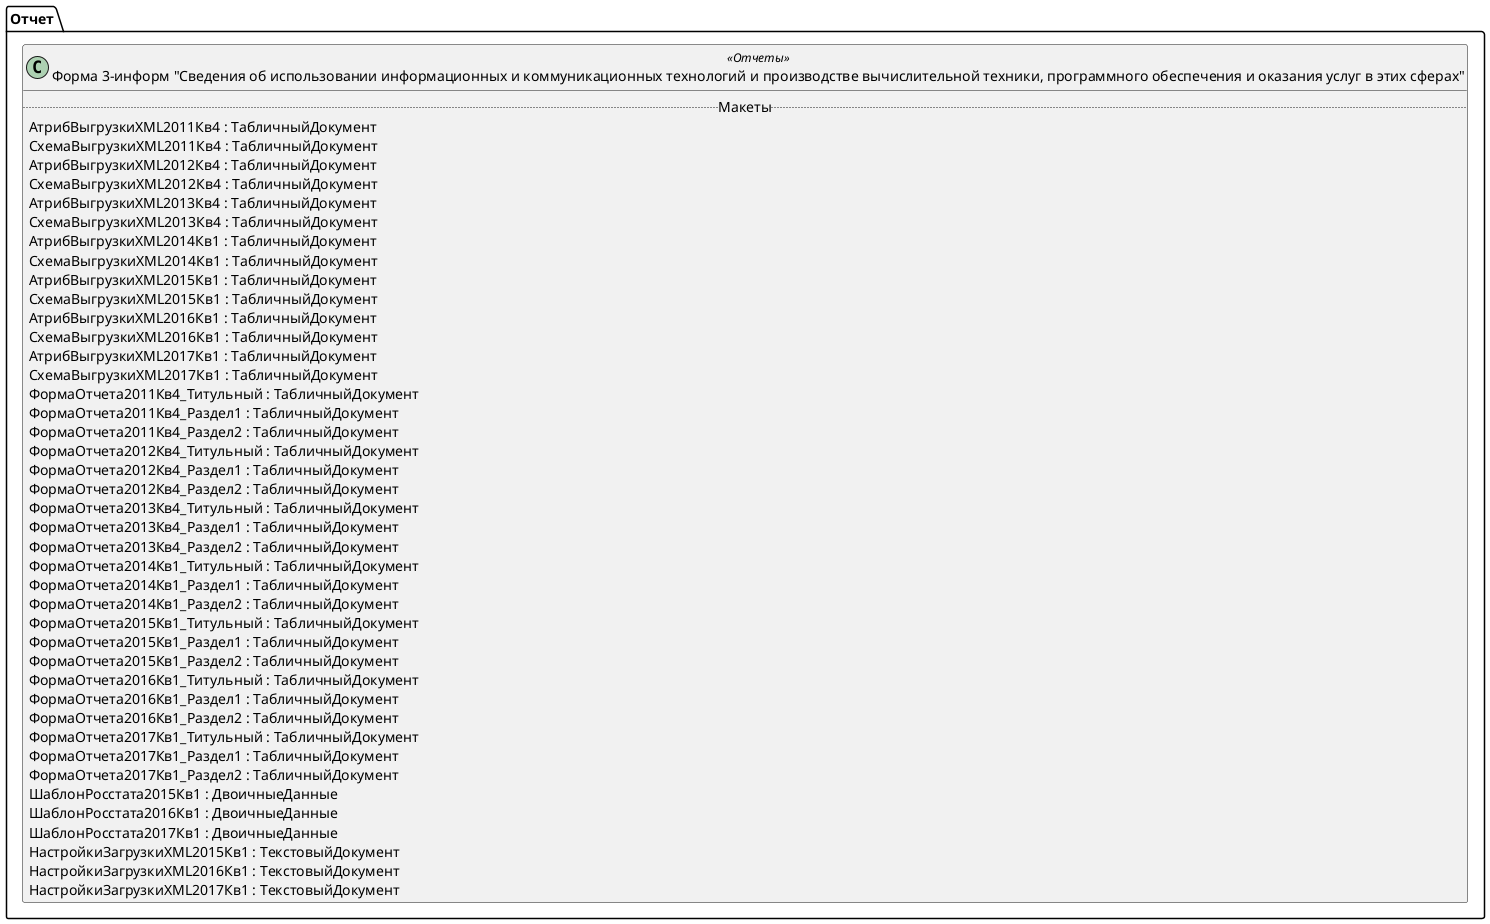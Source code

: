 ﻿@startuml РегламентированныйОтчетСтатистикаФорма3Информ
'!include templates.wsd
'..\include templates.wsd
class Отчет.РегламентированныйОтчетСтатистикаФорма3Информ as "Форма 3-информ "Сведения об использовании информационных и коммуникационных технологий и производстве вычислительной техники, программного обеспечения и оказания услуг в этих сферах"" <<Отчеты>>
{
..Макеты..
АтрибВыгрузкиXML2011Кв4 : ТабличныйДокумент
СхемаВыгрузкиXML2011Кв4 : ТабличныйДокумент
АтрибВыгрузкиXML2012Кв4 : ТабличныйДокумент
СхемаВыгрузкиXML2012Кв4 : ТабличныйДокумент
АтрибВыгрузкиXML2013Кв4 : ТабличныйДокумент
СхемаВыгрузкиXML2013Кв4 : ТабличныйДокумент
АтрибВыгрузкиXML2014Кв1 : ТабличныйДокумент
СхемаВыгрузкиXML2014Кв1 : ТабличныйДокумент
АтрибВыгрузкиXML2015Кв1 : ТабличныйДокумент
СхемаВыгрузкиXML2015Кв1 : ТабличныйДокумент
АтрибВыгрузкиXML2016Кв1 : ТабличныйДокумент
СхемаВыгрузкиXML2016Кв1 : ТабличныйДокумент
АтрибВыгрузкиXML2017Кв1 : ТабличныйДокумент
СхемаВыгрузкиXML2017Кв1 : ТабличныйДокумент
ФормаОтчета2011Кв4_Титульный : ТабличныйДокумент
ФормаОтчета2011Кв4_Раздел1 : ТабличныйДокумент
ФормаОтчета2011Кв4_Раздел2 : ТабличныйДокумент
ФормаОтчета2012Кв4_Титульный : ТабличныйДокумент
ФормаОтчета2012Кв4_Раздел1 : ТабличныйДокумент
ФормаОтчета2012Кв4_Раздел2 : ТабличныйДокумент
ФормаОтчета2013Кв4_Титульный : ТабличныйДокумент
ФормаОтчета2013Кв4_Раздел1 : ТабличныйДокумент
ФормаОтчета2013Кв4_Раздел2 : ТабличныйДокумент
ФормаОтчета2014Кв1_Титульный : ТабличныйДокумент
ФормаОтчета2014Кв1_Раздел1 : ТабличныйДокумент
ФормаОтчета2014Кв1_Раздел2 : ТабличныйДокумент
ФормаОтчета2015Кв1_Титульный : ТабличныйДокумент
ФормаОтчета2015Кв1_Раздел1 : ТабличныйДокумент
ФормаОтчета2015Кв1_Раздел2 : ТабличныйДокумент
ФормаОтчета2016Кв1_Титульный : ТабличныйДокумент
ФормаОтчета2016Кв1_Раздел1 : ТабличныйДокумент
ФормаОтчета2016Кв1_Раздел2 : ТабличныйДокумент
ФормаОтчета2017Кв1_Титульный : ТабличныйДокумент
ФормаОтчета2017Кв1_Раздел1 : ТабличныйДокумент
ФормаОтчета2017Кв1_Раздел2 : ТабличныйДокумент
ШаблонРосстата2015Кв1 : ДвоичныеДанные
ШаблонРосстата2016Кв1 : ДвоичныеДанные
ШаблонРосстата2017Кв1 : ДвоичныеДанные
НастройкиЗагрузкиXML2015Кв1 : ТекстовыйДокумент
НастройкиЗагрузкиXML2016Кв1 : ТекстовыйДокумент
НастройкиЗагрузкиXML2017Кв1 : ТекстовыйДокумент
}
@enduml
